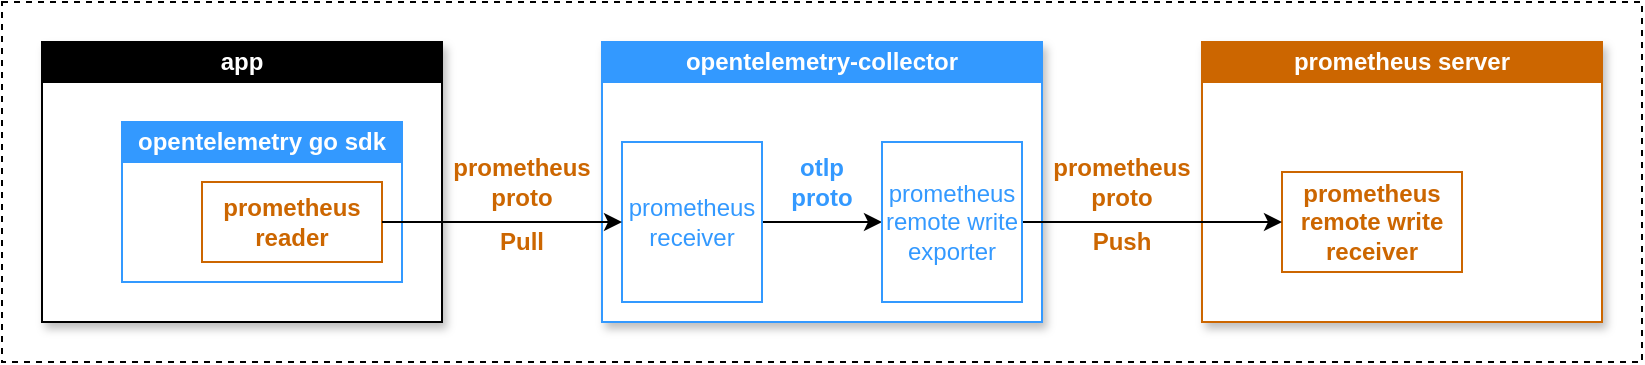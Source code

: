 <mxfile version="21.6.9" type="github">
  <diagram name="Page-1" id="4S-05DJH4wf0Fe2X8Ial">
    <mxGraphModel dx="1240" dy="700" grid="1" gridSize="10" guides="1" tooltips="1" connect="1" arrows="1" fold="1" page="1" pageScale="1" pageWidth="850" pageHeight="1100" math="0" shadow="0">
      <root>
        <mxCell id="0" />
        <mxCell id="1" parent="0" />
        <mxCell id="eFKJR0DT-B16QTe9aWgy-1" value="" style="rounded=0;whiteSpace=wrap;html=1;dashed=1;" vertex="1" parent="1">
          <mxGeometry x="60" y="180" width="820" height="180" as="geometry" />
        </mxCell>
        <mxCell id="eFKJR0DT-B16QTe9aWgy-2" value="" style="rounded=0;whiteSpace=wrap;html=1;shadow=1;" vertex="1" parent="1">
          <mxGeometry x="80" y="200" width="200" height="140" as="geometry" />
        </mxCell>
        <mxCell id="eFKJR0DT-B16QTe9aWgy-3" value="" style="rounded=0;whiteSpace=wrap;html=1;strokeColor=#CC6600;shadow=1;" vertex="1" parent="1">
          <mxGeometry x="660" y="200" width="200" height="140" as="geometry" />
        </mxCell>
        <mxCell id="eFKJR0DT-B16QTe9aWgy-4" value="" style="rounded=0;whiteSpace=wrap;html=1;strokeColor=#3399FF;" vertex="1" parent="1">
          <mxGeometry x="120" y="240" width="140" height="80" as="geometry" />
        </mxCell>
        <mxCell id="eFKJR0DT-B16QTe9aWgy-5" value="&lt;font color=&quot;#ffffff&quot;&gt;&lt;b&gt;app&lt;/b&gt;&lt;/font&gt;" style="rounded=0;whiteSpace=wrap;html=1;fillColor=#000000;" vertex="1" parent="1">
          <mxGeometry x="80" y="200" width="200" height="20" as="geometry" />
        </mxCell>
        <mxCell id="eFKJR0DT-B16QTe9aWgy-6" value="&lt;b&gt;&lt;font color=&quot;#ffffff&quot;&gt;prometheus server&lt;/font&gt;&lt;/b&gt;" style="rounded=0;whiteSpace=wrap;html=1;strokeColor=#CC6600;fillColor=#CC6600;" vertex="1" parent="1">
          <mxGeometry x="660" y="200" width="200" height="20" as="geometry" />
        </mxCell>
        <mxCell id="eFKJR0DT-B16QTe9aWgy-7" value="&lt;font color=&quot;#ffffff&quot;&gt;&lt;b&gt;opentelemetry go sdk&lt;/b&gt;&lt;/font&gt;" style="rounded=0;whiteSpace=wrap;html=1;strokeColor=#3399FF;fillColor=#3399FF;" vertex="1" parent="1">
          <mxGeometry x="120" y="240" width="140" height="20" as="geometry" />
        </mxCell>
        <mxCell id="eFKJR0DT-B16QTe9aWgy-8" value="&lt;font color=&quot;#cc6600&quot;&gt;&lt;b&gt;prometheus&lt;br&gt;reader&lt;/b&gt;&lt;/font&gt;" style="rounded=0;whiteSpace=wrap;html=1;strokeColor=#CC6600;" vertex="1" parent="1">
          <mxGeometry x="160" y="270" width="90" height="40" as="geometry" />
        </mxCell>
        <mxCell id="eFKJR0DT-B16QTe9aWgy-11" value="&lt;font color=&quot;#cc6600&quot;&gt;&lt;b&gt;prometheus&lt;br&gt;remote write&lt;br&gt;receiver&lt;br&gt;&lt;/b&gt;&lt;/font&gt;" style="rounded=0;whiteSpace=wrap;html=1;strokeColor=#CC6600;" vertex="1" parent="1">
          <mxGeometry x="700" y="265" width="90" height="50" as="geometry" />
        </mxCell>
        <mxCell id="eFKJR0DT-B16QTe9aWgy-15" value="" style="rounded=0;whiteSpace=wrap;html=1;strokeColor=#3399FF;shadow=1;" vertex="1" parent="1">
          <mxGeometry x="360" y="200" width="220" height="140" as="geometry" />
        </mxCell>
        <mxCell id="eFKJR0DT-B16QTe9aWgy-16" value="&lt;font color=&quot;#ffffff&quot;&gt;&lt;b&gt;opentelemetry-collector&lt;/b&gt;&lt;/font&gt;" style="rounded=0;whiteSpace=wrap;html=1;strokeColor=#3399FF;fillColor=#3399FF;" vertex="1" parent="1">
          <mxGeometry x="360" y="200" width="220" height="20" as="geometry" />
        </mxCell>
        <mxCell id="eFKJR0DT-B16QTe9aWgy-21" style="edgeStyle=orthogonalEdgeStyle;rounded=0;orthogonalLoop=1;jettySize=auto;html=1;exitX=1;exitY=0.5;exitDx=0;exitDy=0;" edge="1" parent="1" source="eFKJR0DT-B16QTe9aWgy-17" target="eFKJR0DT-B16QTe9aWgy-19">
          <mxGeometry relative="1" as="geometry" />
        </mxCell>
        <mxCell id="eFKJR0DT-B16QTe9aWgy-17" value="&lt;font color=&quot;#3399ff&quot;&gt;prometheus&lt;br&gt;receiver&lt;/font&gt;" style="rounded=0;whiteSpace=wrap;html=1;strokeColor=#3399FF;" vertex="1" parent="1">
          <mxGeometry x="370" y="250" width="70" height="80" as="geometry" />
        </mxCell>
        <mxCell id="eFKJR0DT-B16QTe9aWgy-22" style="edgeStyle=orthogonalEdgeStyle;rounded=0;orthogonalLoop=1;jettySize=auto;html=1;exitX=1;exitY=0.5;exitDx=0;exitDy=0;entryX=0;entryY=0.5;entryDx=0;entryDy=0;" edge="1" parent="1" source="eFKJR0DT-B16QTe9aWgy-19" target="eFKJR0DT-B16QTe9aWgy-11">
          <mxGeometry relative="1" as="geometry" />
        </mxCell>
        <mxCell id="eFKJR0DT-B16QTe9aWgy-19" value="&lt;font color=&quot;#3399ff&quot;&gt;prometheus&lt;br&gt;remote write&lt;br&gt;exporter&lt;br&gt;&lt;/font&gt;" style="rounded=0;whiteSpace=wrap;html=1;strokeColor=#3399FF;" vertex="1" parent="1">
          <mxGeometry x="500" y="250" width="70" height="80" as="geometry" />
        </mxCell>
        <mxCell id="eFKJR0DT-B16QTe9aWgy-20" style="edgeStyle=orthogonalEdgeStyle;rounded=0;orthogonalLoop=1;jettySize=auto;html=1;exitX=1;exitY=0.5;exitDx=0;exitDy=0;" edge="1" parent="1" source="eFKJR0DT-B16QTe9aWgy-8" target="eFKJR0DT-B16QTe9aWgy-17">
          <mxGeometry relative="1" as="geometry" />
        </mxCell>
        <mxCell id="eFKJR0DT-B16QTe9aWgy-26" value="&lt;b&gt;&lt;font color=&quot;#cc6600&quot;&gt;prometheus proto&lt;/font&gt;&lt;/b&gt;" style="text;html=1;strokeColor=none;fillColor=none;align=center;verticalAlign=middle;whiteSpace=wrap;rounded=0;" vertex="1" parent="1">
          <mxGeometry x="280" y="255" width="80" height="30" as="geometry" />
        </mxCell>
        <mxCell id="eFKJR0DT-B16QTe9aWgy-27" value="&lt;b&gt;&lt;font color=&quot;#cc6600&quot;&gt;Pull&lt;/font&gt;&lt;/b&gt;" style="text;html=1;strokeColor=none;fillColor=none;align=center;verticalAlign=middle;whiteSpace=wrap;rounded=0;" vertex="1" parent="1">
          <mxGeometry x="280" y="285" width="80" height="30" as="geometry" />
        </mxCell>
        <mxCell id="eFKJR0DT-B16QTe9aWgy-28" value="&lt;b&gt;&lt;font color=&quot;#cc6600&quot;&gt;prometheus proto&lt;/font&gt;&lt;/b&gt;" style="text;html=1;strokeColor=none;fillColor=none;align=center;verticalAlign=middle;whiteSpace=wrap;rounded=0;" vertex="1" parent="1">
          <mxGeometry x="580" y="255" width="80" height="30" as="geometry" />
        </mxCell>
        <mxCell id="eFKJR0DT-B16QTe9aWgy-29" value="&lt;b&gt;&lt;font color=&quot;#cc6600&quot;&gt;Push&lt;/font&gt;&lt;/b&gt;" style="text;html=1;strokeColor=none;fillColor=none;align=center;verticalAlign=middle;whiteSpace=wrap;rounded=0;" vertex="1" parent="1">
          <mxGeometry x="580" y="285" width="80" height="30" as="geometry" />
        </mxCell>
        <mxCell id="eFKJR0DT-B16QTe9aWgy-30" value="&lt;b&gt;&lt;font color=&quot;#3399ff&quot;&gt;otlp &lt;br&gt;proto&lt;/font&gt;&lt;/b&gt;" style="text;html=1;strokeColor=none;fillColor=none;align=center;verticalAlign=middle;whiteSpace=wrap;rounded=0;" vertex="1" parent="1">
          <mxGeometry x="430" y="255" width="80" height="30" as="geometry" />
        </mxCell>
      </root>
    </mxGraphModel>
  </diagram>
</mxfile>
